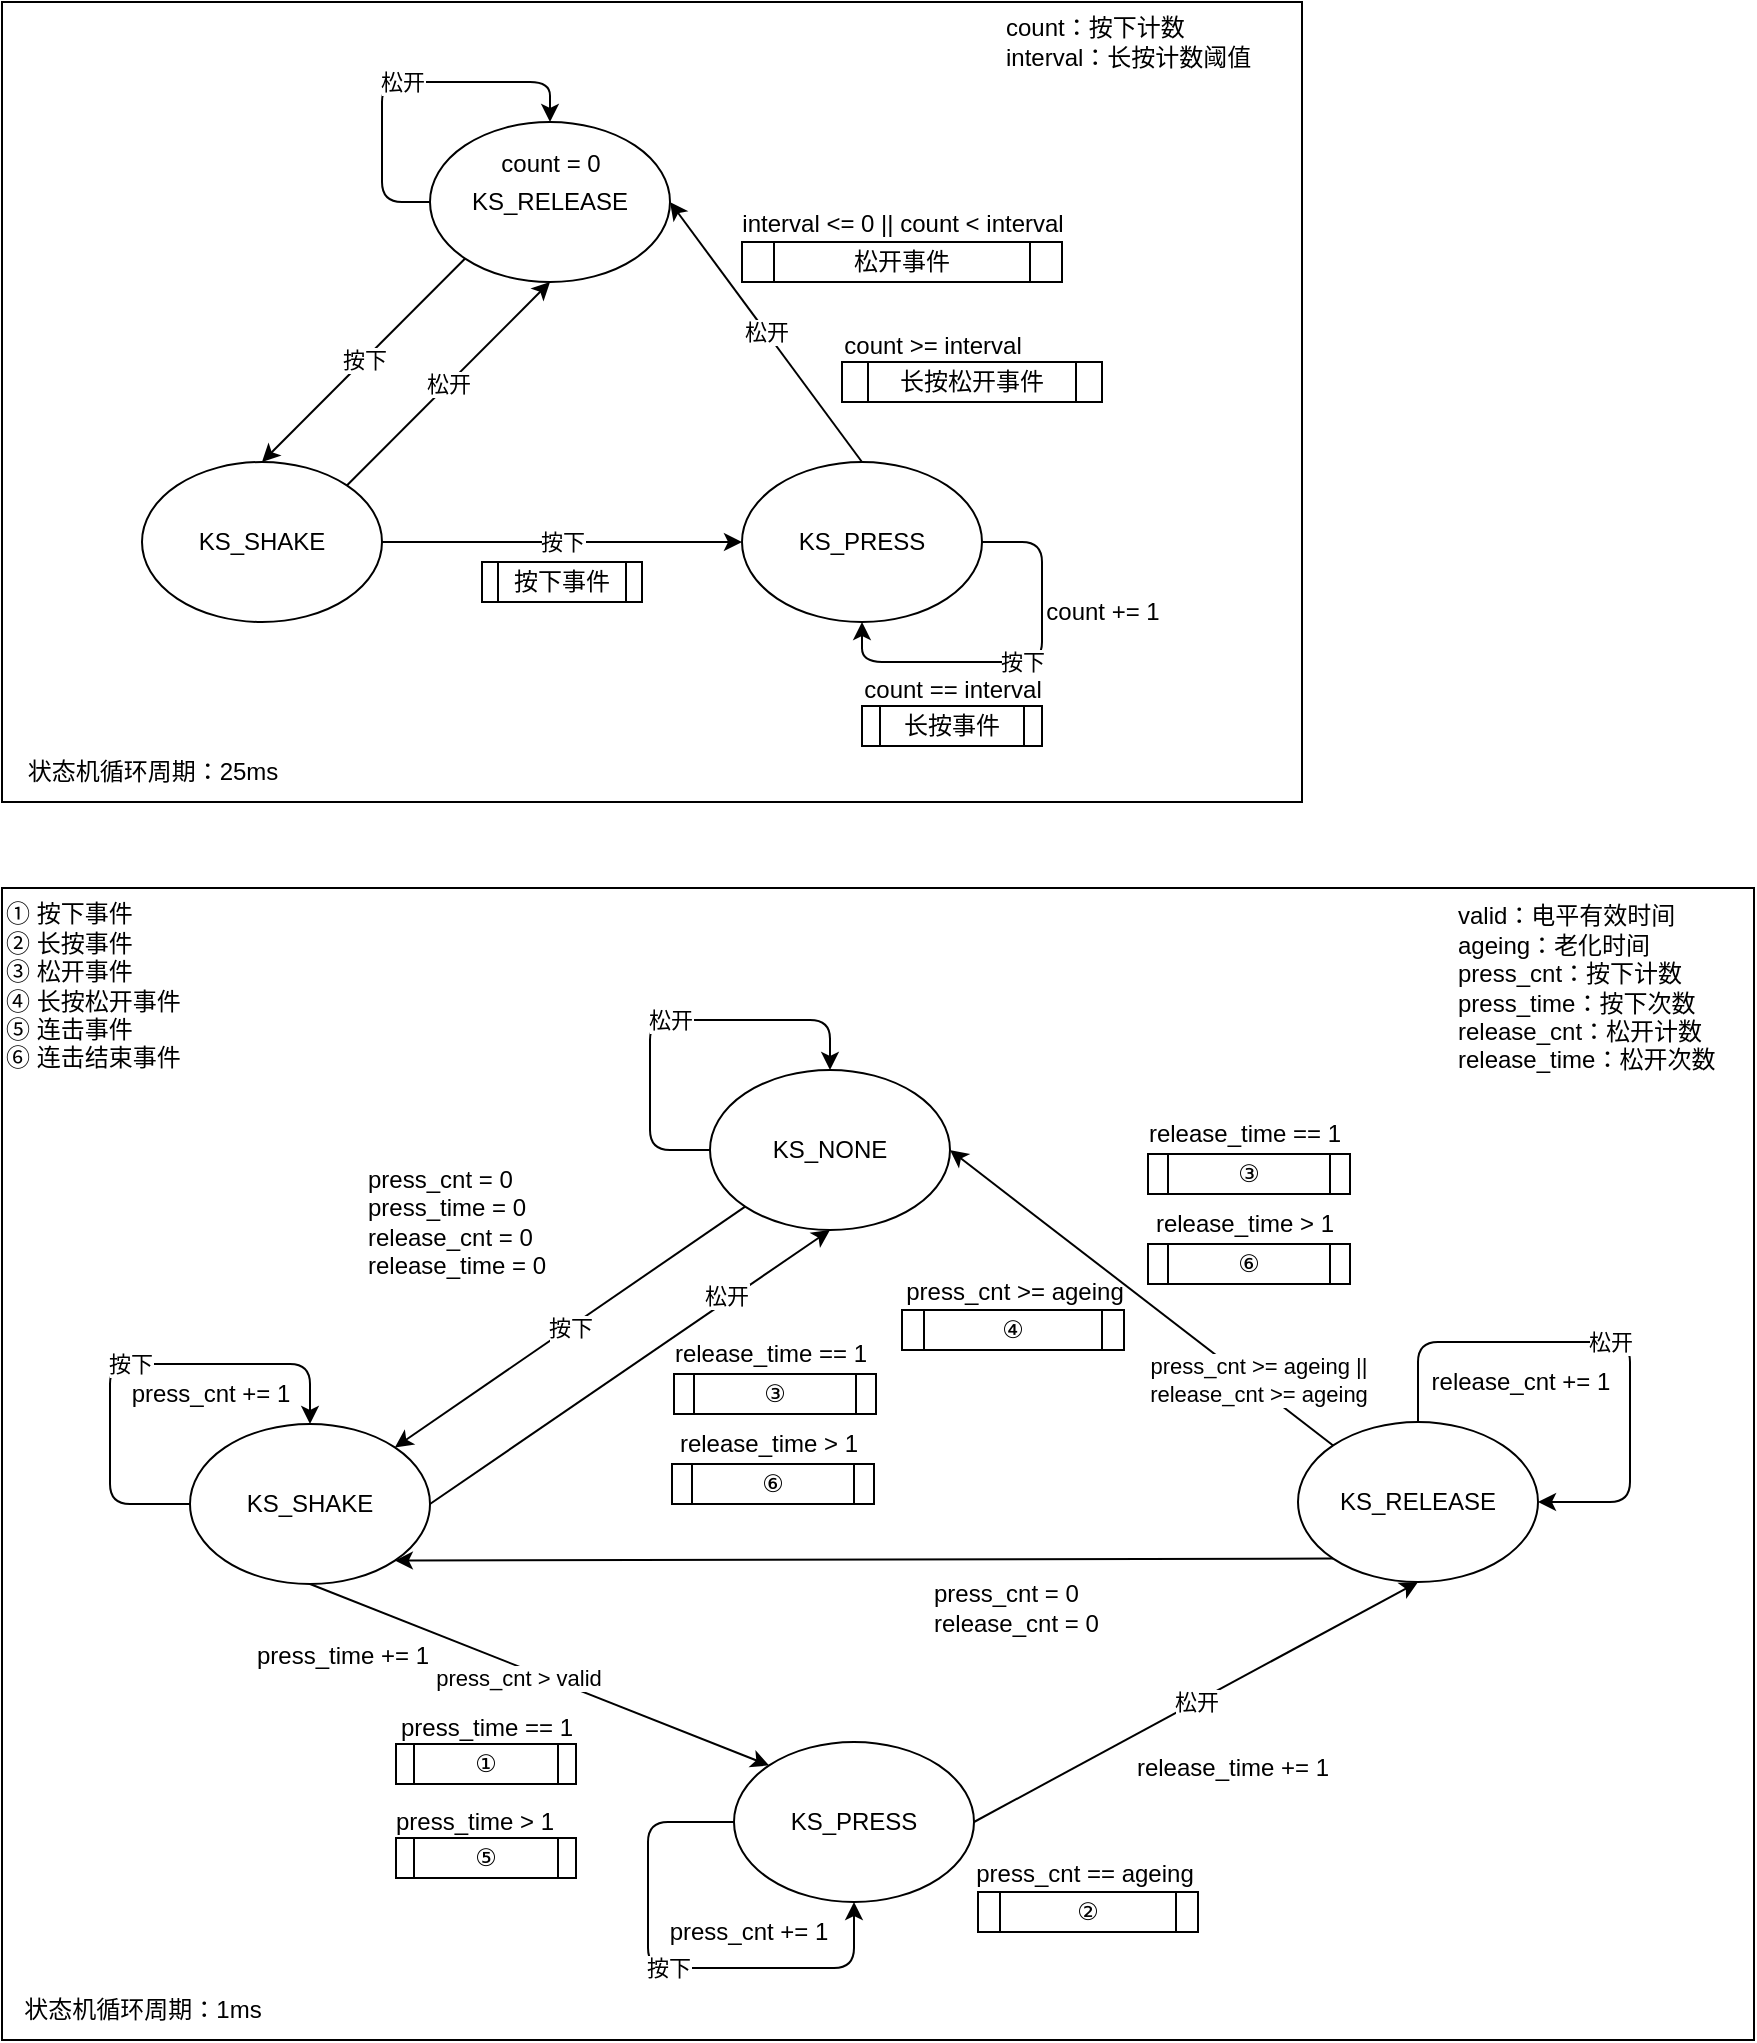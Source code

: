 <mxfile>
    <diagram id="w0WzLo0ZREsD_WSiPtJk" name="第 1 页">
        <mxGraphModel dx="1027" dy="613" grid="0" gridSize="10" guides="1" tooltips="1" connect="1" arrows="1" fold="1" page="0" pageScale="1" pageWidth="827" pageHeight="1169" math="0" shadow="0">
            <root>
                <mxCell id="0"/>
                <mxCell id="1" parent="0"/>
                <mxCell id="98" value="" style="rounded=0;whiteSpace=wrap;html=1;" parent="1" vertex="1">
                    <mxGeometry x="89" y="453" width="876" height="576" as="geometry"/>
                </mxCell>
                <mxCell id="40" value="" style="rounded=0;whiteSpace=wrap;html=1;labelBackgroundColor=none;labelBorderColor=none;" parent="1" vertex="1">
                    <mxGeometry x="89" y="10" width="650" height="400" as="geometry"/>
                </mxCell>
                <mxCell id="20" value="松开" style="edgeStyle=none;html=1;exitX=0;exitY=0.5;exitDx=0;exitDy=0;entryX=0.5;entryY=0;entryDx=0;entryDy=0;" parent="1" source="17" target="17" edge="1">
                    <mxGeometry relative="1" as="geometry">
                        <mxPoint x="249" y="110" as="targetPoint"/>
                        <Array as="points">
                            <mxPoint x="279" y="110"/>
                            <mxPoint x="279" y="50"/>
                            <mxPoint x="363" y="50"/>
                        </Array>
                    </mxGeometry>
                </mxCell>
                <mxCell id="22" value="按下" style="edgeStyle=none;html=1;exitX=0;exitY=1;exitDx=0;exitDy=0;entryX=0.5;entryY=0;entryDx=0;entryDy=0;" parent="1" source="17" target="18" edge="1">
                    <mxGeometry relative="1" as="geometry"/>
                </mxCell>
                <mxCell id="17" value="KS_RELEASE" style="ellipse;whiteSpace=wrap;html=1;" parent="1" vertex="1">
                    <mxGeometry x="303" y="70" width="120" height="80" as="geometry"/>
                </mxCell>
                <mxCell id="23" value="松开" style="edgeStyle=none;html=1;exitX=1;exitY=0;exitDx=0;exitDy=0;entryX=0.5;entryY=1;entryDx=0;entryDy=0;" parent="1" source="18" target="17" edge="1">
                    <mxGeometry relative="1" as="geometry"/>
                </mxCell>
                <mxCell id="24" value="按下" style="edgeStyle=none;html=1;exitX=1;exitY=0.5;exitDx=0;exitDy=0;entryX=0;entryY=0.5;entryDx=0;entryDy=0;" parent="1" source="18" target="19" edge="1">
                    <mxGeometry relative="1" as="geometry"/>
                </mxCell>
                <mxCell id="18" value="KS_SHAKE" style="ellipse;whiteSpace=wrap;html=1;" parent="1" vertex="1">
                    <mxGeometry x="159" y="240" width="120" height="80" as="geometry"/>
                </mxCell>
                <mxCell id="31" value="松开" style="edgeStyle=none;html=1;exitX=0.5;exitY=0;exitDx=0;exitDy=0;entryX=1;entryY=0.5;entryDx=0;entryDy=0;" parent="1" source="19" target="17" edge="1">
                    <mxGeometry relative="1" as="geometry"/>
                </mxCell>
                <mxCell id="19" value="KS_PRESS" style="ellipse;whiteSpace=wrap;html=1;" parent="1" vertex="1">
                    <mxGeometry x="459" y="240" width="120" height="80" as="geometry"/>
                </mxCell>
                <mxCell id="26" value="按下事件" style="shape=process;whiteSpace=wrap;html=1;backgroundOutline=1;" parent="1" vertex="1">
                    <mxGeometry x="329" y="290" width="80" height="20" as="geometry"/>
                </mxCell>
                <mxCell id="27" value="按下" style="edgeStyle=none;html=1;exitX=1;exitY=0.5;exitDx=0;exitDy=0;entryX=0.5;entryY=1;entryDx=0;entryDy=0;" parent="1" source="19" target="19" edge="1">
                    <mxGeometry relative="1" as="geometry">
                        <Array as="points">
                            <mxPoint x="609" y="280"/>
                            <mxPoint x="609" y="340"/>
                            <mxPoint x="519" y="340"/>
                        </Array>
                    </mxGeometry>
                </mxCell>
                <mxCell id="28" value="count += 1" style="text;html=1;align=center;verticalAlign=middle;resizable=0;points=[];autosize=1;strokeColor=none;fillColor=none;" parent="1" vertex="1">
                    <mxGeometry x="599" y="300" width="80" height="30" as="geometry"/>
                </mxCell>
                <mxCell id="29" value="长按事件" style="shape=process;whiteSpace=wrap;html=1;backgroundOutline=1;" parent="1" vertex="1">
                    <mxGeometry x="519" y="362" width="90" height="20" as="geometry"/>
                </mxCell>
                <mxCell id="30" value="count == interval" style="text;html=1;align=center;verticalAlign=middle;resizable=0;points=[];autosize=1;strokeColor=none;fillColor=none;" parent="1" vertex="1">
                    <mxGeometry x="509" y="339" width="110" height="30" as="geometry"/>
                </mxCell>
                <mxCell id="32" value="松开事件" style="shape=process;whiteSpace=wrap;html=1;backgroundOutline=1;" parent="1" vertex="1">
                    <mxGeometry x="459" y="130" width="160" height="20" as="geometry"/>
                </mxCell>
                <mxCell id="33" value="interval &amp;lt;= 0 || count &amp;lt; interval" style="text;html=1;align=center;verticalAlign=middle;resizable=0;points=[];autosize=1;strokeColor=none;fillColor=none;" parent="1" vertex="1">
                    <mxGeometry x="449" y="106" width="180" height="30" as="geometry"/>
                </mxCell>
                <mxCell id="35" value="长按松开事件" style="shape=process;whiteSpace=wrap;html=1;backgroundOutline=1;" parent="1" vertex="1">
                    <mxGeometry x="509" y="190" width="130" height="20" as="geometry"/>
                </mxCell>
                <mxCell id="36" value="count &amp;gt;= interval" style="text;html=1;align=center;verticalAlign=middle;resizable=0;points=[];autosize=1;strokeColor=none;fillColor=none;" parent="1" vertex="1">
                    <mxGeometry x="499" y="167" width="110" height="30" as="geometry"/>
                </mxCell>
                <mxCell id="37" value="count = 0" style="text;html=1;align=center;verticalAlign=middle;resizable=0;points=[];autosize=1;strokeColor=none;fillColor=none;" parent="1" vertex="1">
                    <mxGeometry x="328" y="76" width="70" height="30" as="geometry"/>
                </mxCell>
                <mxCell id="38" value="状态机循环周期：25ms" style="text;html=1;align=center;verticalAlign=middle;resizable=0;points=[];autosize=1;strokeColor=none;fillColor=none;" parent="1" vertex="1">
                    <mxGeometry x="89" y="380" width="150" height="30" as="geometry"/>
                </mxCell>
                <mxCell id="39" value="count：按下计数&lt;br&gt;interval：长按计数阈值" style="text;html=1;align=left;verticalAlign=middle;resizable=0;points=[];autosize=1;strokeColor=none;fillColor=none;" parent="1" vertex="1">
                    <mxGeometry x="589" y="10" width="150" height="40" as="geometry"/>
                </mxCell>
                <mxCell id="49" value="按下" style="edgeStyle=none;html=1;exitX=0;exitY=1;exitDx=0;exitDy=0;entryX=1;entryY=0;entryDx=0;entryDy=0;" parent="1" source="42" target="44" edge="1">
                    <mxGeometry relative="1" as="geometry"/>
                </mxCell>
                <mxCell id="42" value="KS_NONE" style="ellipse;whiteSpace=wrap;html=1;labelBackgroundColor=none;labelBorderColor=none;" parent="1" vertex="1">
                    <mxGeometry x="443" y="544" width="120" height="80" as="geometry"/>
                </mxCell>
                <mxCell id="83" value="press_cnt &amp;gt;= ageing ||&lt;br&gt;release_cnt &amp;gt;= ageing" style="edgeStyle=none;html=1;exitX=0;exitY=0;exitDx=0;exitDy=0;entryX=1;entryY=0.5;entryDx=0;entryDy=0;align=center;" parent="1" source="43" target="42" edge="1">
                    <mxGeometry x="-0.586" y="-4" relative="1" as="geometry">
                        <mxPoint y="1" as="offset"/>
                        <mxPoint x="541" y="595" as="targetPoint"/>
                    </mxGeometry>
                </mxCell>
                <mxCell id="107" style="edgeStyle=none;html=1;exitX=0;exitY=1;exitDx=0;exitDy=0;entryX=1;entryY=1;entryDx=0;entryDy=0;" edge="1" parent="1" source="43" target="44">
                    <mxGeometry relative="1" as="geometry"/>
                </mxCell>
                <mxCell id="43" value="KS_RELEASE" style="ellipse;whiteSpace=wrap;html=1;labelBackgroundColor=none;labelBorderColor=none;" parent="1" vertex="1">
                    <mxGeometry x="737" y="720" width="120" height="80" as="geometry"/>
                </mxCell>
                <mxCell id="53" value="松开" style="edgeStyle=none;html=1;exitX=1;exitY=0.5;exitDx=0;exitDy=0;entryX=0.5;entryY=1;entryDx=0;entryDy=0;" parent="1" source="44" target="42" edge="1">
                    <mxGeometry x="0.493" y="2" relative="1" as="geometry">
                        <mxPoint as="offset"/>
                    </mxGeometry>
                </mxCell>
                <mxCell id="60" value="press_cnt &amp;gt; valid" style="edgeStyle=none;html=1;exitX=0.5;exitY=1;exitDx=0;exitDy=0;entryX=0;entryY=0;entryDx=0;entryDy=0;" parent="1" source="44" target="45" edge="1">
                    <mxGeometry x="-0.076" y="-5" relative="1" as="geometry">
                        <mxPoint as="offset"/>
                    </mxGeometry>
                </mxCell>
                <mxCell id="44" value="KS_SHAKE" style="ellipse;whiteSpace=wrap;html=1;labelBackgroundColor=none;labelBorderColor=none;" parent="1" vertex="1">
                    <mxGeometry x="183" y="721" width="120" height="80" as="geometry"/>
                </mxCell>
                <mxCell id="73" value="松开" style="edgeStyle=none;html=1;exitX=1;exitY=0.5;exitDx=0;exitDy=0;entryX=0.5;entryY=1;entryDx=0;entryDy=0;" parent="1" source="45" target="43" edge="1">
                    <mxGeometry relative="1" as="geometry">
                        <mxPoint x="544" y="927" as="sourcePoint"/>
                    </mxGeometry>
                </mxCell>
                <mxCell id="45" value="KS_PRESS" style="ellipse;whiteSpace=wrap;html=1;labelBackgroundColor=none;labelBorderColor=none;" parent="1" vertex="1">
                    <mxGeometry x="455" y="880" width="120" height="80" as="geometry"/>
                </mxCell>
                <mxCell id="46" value="松开" style="edgeStyle=none;html=1;exitX=0;exitY=0.5;exitDx=0;exitDy=0;entryX=0.5;entryY=0;entryDx=0;entryDy=0;" parent="1" source="42" target="42" edge="1">
                    <mxGeometry relative="1" as="geometry">
                        <Array as="points">
                            <mxPoint x="413" y="584"/>
                            <mxPoint x="413" y="519"/>
                            <mxPoint x="503" y="519"/>
                        </Array>
                    </mxGeometry>
                </mxCell>
                <mxCell id="50" value="① 按下事件&lt;br&gt;② 长按事件&lt;br&gt;③ 松开事件&lt;br&gt;④ 长按松开事件&lt;br&gt;⑤ 连击事件&lt;br&gt;⑥ 连击结束事件" style="text;html=1;align=left;verticalAlign=middle;resizable=0;points=[];autosize=1;strokeColor=none;fillColor=none;" parent="1" vertex="1">
                    <mxGeometry x="89" y="453" width="105" height="98" as="geometry"/>
                </mxCell>
                <mxCell id="51" value="valid：电平有效时间&lt;br&gt;ageing：老化时间&lt;br&gt;press_cnt：按下计数&lt;br&gt;press_time：按下次数&lt;br&gt;release_cnt：松开计数&lt;br&gt;release_time：松开次数" style="text;html=1;align=left;verticalAlign=middle;resizable=0;points=[];autosize=1;strokeColor=none;fillColor=none;" parent="1" vertex="1">
                    <mxGeometry x="815" y="453" width="150" height="100" as="geometry"/>
                </mxCell>
                <mxCell id="52" value="press_cnt = 0&lt;br&gt;press_time = 0&lt;br&gt;release_cnt = 0&lt;br&gt;release_time = 0" style="text;html=1;align=left;verticalAlign=middle;resizable=0;points=[];autosize=1;strokeColor=none;fillColor=none;" parent="1" vertex="1">
                    <mxGeometry x="270" y="585" width="110" height="70" as="geometry"/>
                </mxCell>
                <mxCell id="54" value="按下" style="edgeStyle=none;html=1;exitX=0;exitY=0.5;exitDx=0;exitDy=0;entryX=0.5;entryY=0;entryDx=0;entryDy=0;" parent="1" source="44" target="44" edge="1">
                    <mxGeometry relative="1" as="geometry">
                        <Array as="points">
                            <mxPoint x="143" y="761"/>
                            <mxPoint x="143" y="691"/>
                            <mxPoint x="243" y="691"/>
                        </Array>
                    </mxGeometry>
                </mxCell>
                <mxCell id="56" value="press_cnt += 1" style="text;html=1;align=center;verticalAlign=middle;resizable=0;points=[];autosize=1;strokeColor=none;fillColor=none;" parent="1" vertex="1">
                    <mxGeometry x="143" y="691" width="100" height="30" as="geometry"/>
                </mxCell>
                <mxCell id="61" value="press_time += 1" style="text;html=1;align=center;verticalAlign=middle;resizable=0;points=[];autosize=1;strokeColor=none;fillColor=none;" parent="1" vertex="1">
                    <mxGeometry x="204" y="822" width="110" height="30" as="geometry"/>
                </mxCell>
                <mxCell id="62" value="①" style="shape=process;whiteSpace=wrap;html=1;backgroundOutline=1;labelBackgroundColor=none;labelBorderColor=none;" parent="1" vertex="1">
                    <mxGeometry x="286" y="881" width="90" height="20" as="geometry"/>
                </mxCell>
                <mxCell id="64" value="press_time == 1" style="text;html=1;align=center;verticalAlign=middle;resizable=0;points=[];autosize=1;strokeColor=none;fillColor=none;" parent="1" vertex="1">
                    <mxGeometry x="276" y="858" width="110" height="30" as="geometry"/>
                </mxCell>
                <mxCell id="65" value="⑤" style="shape=process;whiteSpace=wrap;html=1;backgroundOutline=1;labelBackgroundColor=none;labelBorderColor=none;" parent="1" vertex="1">
                    <mxGeometry x="286" y="928" width="90" height="20" as="geometry"/>
                </mxCell>
                <mxCell id="66" value="press_time &amp;gt; 1" style="text;html=1;align=center;verticalAlign=middle;resizable=0;points=[];autosize=1;strokeColor=none;fillColor=none;" parent="1" vertex="1">
                    <mxGeometry x="275" y="905" width="100" height="30" as="geometry"/>
                </mxCell>
                <mxCell id="68" value="按下" style="edgeStyle=none;html=1;exitX=0;exitY=0.5;exitDx=0;exitDy=0;entryX=0.5;entryY=1;entryDx=0;entryDy=0;" parent="1" source="45" target="45" edge="1">
                    <mxGeometry relative="1" as="geometry">
                        <Array as="points">
                            <mxPoint x="412" y="920"/>
                            <mxPoint x="412" y="993"/>
                            <mxPoint x="515" y="993"/>
                        </Array>
                    </mxGeometry>
                </mxCell>
                <mxCell id="69" value="press_cnt += 1" style="text;html=1;align=center;verticalAlign=middle;resizable=0;points=[];autosize=1;strokeColor=none;fillColor=none;" parent="1" vertex="1">
                    <mxGeometry x="412" y="960" width="100" height="30" as="geometry"/>
                </mxCell>
                <mxCell id="70" value="松开" style="edgeStyle=none;html=1;exitX=0.5;exitY=0;exitDx=0;exitDy=0;entryX=1;entryY=0.5;entryDx=0;entryDy=0;" parent="1" source="43" target="43" edge="1">
                    <mxGeometry relative="1" as="geometry">
                        <Array as="points">
                            <mxPoint x="797" y="680"/>
                            <mxPoint x="903" y="680"/>
                            <mxPoint x="903" y="760"/>
                        </Array>
                    </mxGeometry>
                </mxCell>
                <mxCell id="71" value="release_cnt += 1" style="text;html=1;align=center;verticalAlign=middle;resizable=0;points=[];autosize=1;strokeColor=none;fillColor=none;" parent="1" vertex="1">
                    <mxGeometry x="793" y="685" width="110" height="30" as="geometry"/>
                </mxCell>
                <mxCell id="74" value="release_time += 1" style="text;html=1;align=center;verticalAlign=middle;resizable=0;points=[];autosize=1;strokeColor=none;fillColor=none;" parent="1" vertex="1">
                    <mxGeometry x="644" y="878" width="120" height="30" as="geometry"/>
                </mxCell>
                <mxCell id="75" value="②" style="shape=process;whiteSpace=wrap;html=1;backgroundOutline=1;labelBackgroundColor=none;labelBorderColor=none;" parent="1" vertex="1">
                    <mxGeometry x="577" y="955" width="110" height="20" as="geometry"/>
                </mxCell>
                <mxCell id="76" value="press_cnt == ageing" style="text;html=1;align=center;verticalAlign=middle;resizable=0;points=[];autosize=1;strokeColor=none;fillColor=none;" parent="1" vertex="1">
                    <mxGeometry x="565" y="931" width="130" height="30" as="geometry"/>
                </mxCell>
                <mxCell id="80" value="press_cnt = 0&lt;br&gt;release_cnt = 0" style="text;html=1;align=left;verticalAlign=middle;resizable=0;points=[];autosize=1;strokeColor=none;fillColor=none;" parent="1" vertex="1">
                    <mxGeometry x="553" y="792.5" width="100" height="41" as="geometry"/>
                </mxCell>
                <mxCell id="85" value="press_cnt &amp;gt;= ageing" style="text;html=1;align=center;verticalAlign=middle;resizable=0;points=[];autosize=1;strokeColor=none;fillColor=none;" parent="1" vertex="1">
                    <mxGeometry x="529.5" y="640" width="130" height="30" as="geometry"/>
                </mxCell>
                <mxCell id="86" value="④" style="shape=process;whiteSpace=wrap;html=1;backgroundOutline=1;labelBackgroundColor=none;labelBorderColor=none;" parent="1" vertex="1">
                    <mxGeometry x="539" y="664" width="111" height="20" as="geometry"/>
                </mxCell>
                <mxCell id="90" value="③" style="shape=process;whiteSpace=wrap;html=1;backgroundOutline=1;labelBackgroundColor=none;labelBorderColor=none;" parent="1" vertex="1">
                    <mxGeometry x="662" y="586" width="101" height="20" as="geometry"/>
                </mxCell>
                <mxCell id="91" value="release_time == 1" style="text;html=1;align=center;verticalAlign=middle;resizable=0;points=[];autosize=1;strokeColor=none;fillColor=none;" parent="1" vertex="1">
                    <mxGeometry x="650" y="561" width="120" height="30" as="geometry"/>
                </mxCell>
                <mxCell id="94" value="⑥" style="shape=process;whiteSpace=wrap;html=1;backgroundOutline=1;labelBackgroundColor=none;labelBorderColor=none;" parent="1" vertex="1">
                    <mxGeometry x="662" y="631" width="101" height="20" as="geometry"/>
                </mxCell>
                <mxCell id="95" value="release_time &amp;gt; 1" style="text;html=1;align=center;verticalAlign=middle;resizable=0;points=[];autosize=1;strokeColor=none;fillColor=none;" parent="1" vertex="1">
                    <mxGeometry x="655" y="606" width="110" height="30" as="geometry"/>
                </mxCell>
                <mxCell id="96" value="状态机循环周期：1ms" style="text;html=1;align=center;verticalAlign=middle;resizable=0;points=[];autosize=1;strokeColor=none;fillColor=none;" parent="1" vertex="1">
                    <mxGeometry x="89" y="999" width="140" height="30" as="geometry"/>
                </mxCell>
                <mxCell id="103" value="③" style="shape=process;whiteSpace=wrap;html=1;backgroundOutline=1;labelBackgroundColor=none;labelBorderColor=none;" vertex="1" parent="1">
                    <mxGeometry x="425" y="696" width="101" height="20" as="geometry"/>
                </mxCell>
                <mxCell id="104" value="release_time == 1" style="text;html=1;align=center;verticalAlign=middle;resizable=0;points=[];autosize=1;strokeColor=none;fillColor=none;" vertex="1" parent="1">
                    <mxGeometry x="413" y="671" width="120" height="30" as="geometry"/>
                </mxCell>
                <mxCell id="105" value="⑥" style="shape=process;whiteSpace=wrap;html=1;backgroundOutline=1;labelBackgroundColor=none;labelBorderColor=none;" vertex="1" parent="1">
                    <mxGeometry x="424" y="741" width="101" height="20" as="geometry"/>
                </mxCell>
                <mxCell id="106" value="release_time &amp;gt; 1" style="text;html=1;align=center;verticalAlign=middle;resizable=0;points=[];autosize=1;strokeColor=none;fillColor=none;" vertex="1" parent="1">
                    <mxGeometry x="417" y="716" width="110" height="30" as="geometry"/>
                </mxCell>
            </root>
        </mxGraphModel>
    </diagram>
</mxfile>